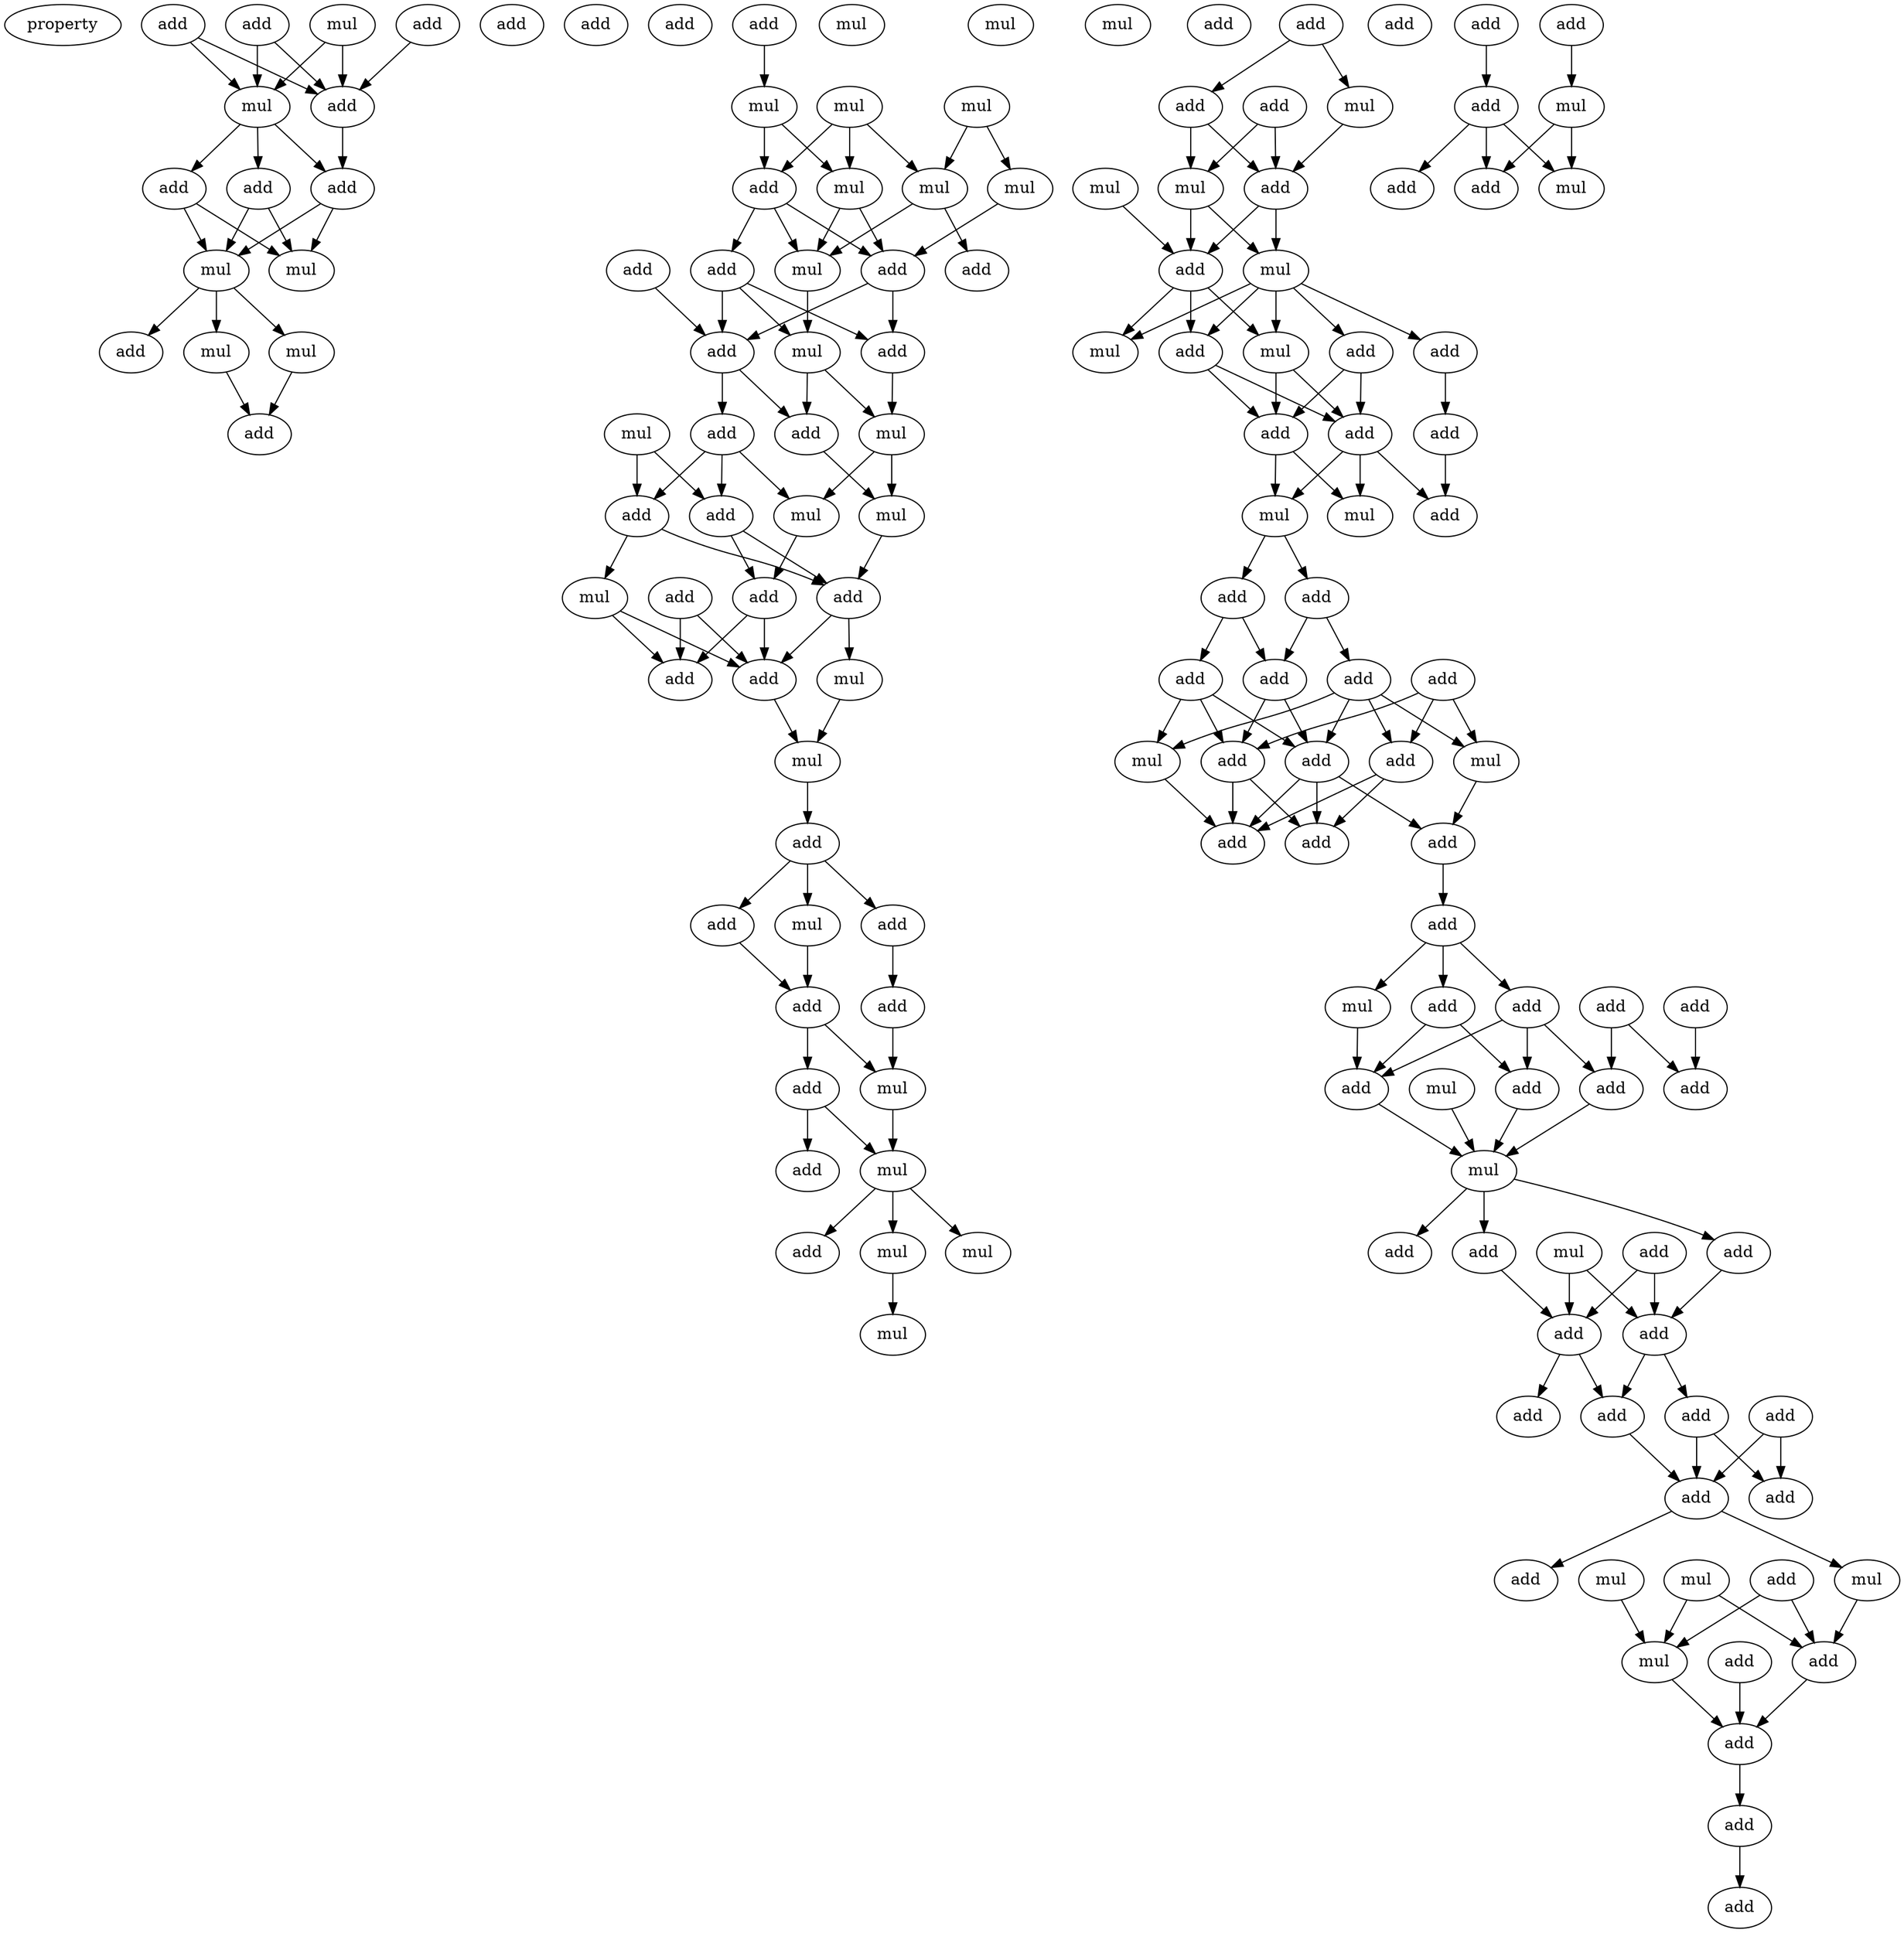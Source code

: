 digraph {
    node [fontcolor=black]
    property [mul=2,lf=1.5]
    0 [ label = add ];
    1 [ label = add ];
    2 [ label = add ];
    3 [ label = add ];
    4 [ label = mul ];
    5 [ label = mul ];
    6 [ label = add ];
    7 [ label = add ];
    8 [ label = add ];
    9 [ label = add ];
    10 [ label = mul ];
    11 [ label = mul ];
    12 [ label = add ];
    13 [ label = add ];
    14 [ label = mul ];
    15 [ label = mul ];
    16 [ label = add ];
    17 [ label = add ];
    18 [ label = add ];
    19 [ label = mul ];
    20 [ label = mul ];
    21 [ label = mul ];
    22 [ label = mul ];
    23 [ label = mul ];
    24 [ label = mul ];
    25 [ label = add ];
    26 [ label = add ];
    27 [ label = add ];
    28 [ label = add ];
    29 [ label = mul ];
    30 [ label = add ];
    31 [ label = add ];
    32 [ label = mul ];
    33 [ label = mul ];
    34 [ label = add ];
    35 [ label = add ];
    36 [ label = mul ];
    37 [ label = add ];
    38 [ label = mul ];
    39 [ label = add ];
    40 [ label = mul ];
    41 [ label = add ];
    42 [ label = mul ];
    43 [ label = add ];
    44 [ label = add ];
    45 [ label = mul ];
    46 [ label = add ];
    47 [ label = add ];
    48 [ label = add ];
    49 [ label = mul ];
    50 [ label = mul ];
    51 [ label = mul ];
    52 [ label = add ];
    53 [ label = add ];
    54 [ label = add ];
    55 [ label = mul ];
    56 [ label = mul ];
    57 [ label = add ];
    58 [ label = add ];
    59 [ label = add ];
    60 [ label = mul ];
    61 [ label = mul ];
    62 [ label = add ];
    63 [ label = add ];
    64 [ label = add ];
    65 [ label = mul ];
    66 [ label = mul ];
    67 [ label = mul ];
    68 [ label = add ];
    69 [ label = mul ];
    70 [ label = add ];
    71 [ label = add ];
    72 [ label = add ];
    73 [ label = mul ];
    74 [ label = mul ];
    75 [ label = add ];
    76 [ label = mul ];
    77 [ label = add ];
    78 [ label = mul ];
    79 [ label = mul ];
    80 [ label = add ];
    81 [ label = add ];
    82 [ label = add ];
    83 [ label = add ];
    84 [ label = add ];
    85 [ label = add ];
    86 [ label = mul ];
    87 [ label = mul ];
    88 [ label = add ];
    89 [ label = add ];
    90 [ label = add ];
    91 [ label = add ];
    92 [ label = add ];
    93 [ label = add ];
    94 [ label = add ];
    95 [ label = add ];
    96 [ label = mul ];
    97 [ label = add ];
    98 [ label = mul ];
    99 [ label = add ];
    100 [ label = add ];
    101 [ label = add ];
    102 [ label = add ];
    103 [ label = add ];
    104 [ label = add ];
    105 [ label = add ];
    106 [ label = add ];
    107 [ label = mul ];
    108 [ label = add ];
    109 [ label = mul ];
    110 [ label = add ];
    111 [ label = add ];
    112 [ label = add ];
    113 [ label = add ];
    114 [ label = mul ];
    115 [ label = add ];
    116 [ label = mul ];
    117 [ label = add ];
    118 [ label = add ];
    119 [ label = add ];
    120 [ label = add ];
    121 [ label = add ];
    122 [ label = add ];
    123 [ label = add ];
    124 [ label = add ];
    125 [ label = add ];
    126 [ label = add ];
    127 [ label = add ];
    128 [ label = mul ];
    129 [ label = mul ];
    130 [ label = mul ];
    131 [ label = add ];
    132 [ label = add ];
    133 [ label = add ];
    134 [ label = add ];
    135 [ label = mul ];
    136 [ label = add ];
    137 [ label = add ];
    138 [ label = add ];
    139 [ label = add ];
    140 [ label = mul ];
    141 [ label = add ];
    142 [ label = add ];
    143 [ label = add ];
    144 [ label = mul ];
    145 [ label = add ];
    0 -> 6 [ name = 0 ];
    1 -> 5 [ name = 1 ];
    1 -> 6 [ name = 2 ];
    3 -> 5 [ name = 3 ];
    3 -> 6 [ name = 4 ];
    4 -> 5 [ name = 5 ];
    4 -> 6 [ name = 6 ];
    5 -> 7 [ name = 7 ];
    5 -> 8 [ name = 8 ];
    5 -> 9 [ name = 9 ];
    6 -> 8 [ name = 10 ];
    7 -> 10 [ name = 11 ];
    7 -> 11 [ name = 12 ];
    8 -> 10 [ name = 13 ];
    8 -> 11 [ name = 14 ];
    9 -> 10 [ name = 15 ];
    9 -> 11 [ name = 16 ];
    10 -> 13 [ name = 17 ];
    10 -> 14 [ name = 18 ];
    10 -> 15 [ name = 19 ];
    14 -> 16 [ name = 20 ];
    15 -> 16 [ name = 21 ];
    18 -> 19 [ name = 22 ];
    19 -> 22 [ name = 23 ];
    19 -> 25 [ name = 24 ];
    20 -> 23 [ name = 25 ];
    20 -> 24 [ name = 26 ];
    21 -> 22 [ name = 27 ];
    21 -> 23 [ name = 28 ];
    21 -> 25 [ name = 29 ];
    22 -> 27 [ name = 30 ];
    22 -> 29 [ name = 31 ];
    23 -> 26 [ name = 32 ];
    23 -> 29 [ name = 33 ];
    24 -> 27 [ name = 34 ];
    25 -> 27 [ name = 35 ];
    25 -> 28 [ name = 36 ];
    25 -> 29 [ name = 37 ];
    27 -> 31 [ name = 38 ];
    27 -> 34 [ name = 39 ];
    28 -> 31 [ name = 40 ];
    28 -> 33 [ name = 41 ];
    28 -> 34 [ name = 42 ];
    29 -> 33 [ name = 43 ];
    30 -> 34 [ name = 44 ];
    31 -> 38 [ name = 45 ];
    33 -> 37 [ name = 46 ];
    33 -> 38 [ name = 47 ];
    34 -> 35 [ name = 48 ];
    34 -> 37 [ name = 49 ];
    35 -> 39 [ name = 50 ];
    35 -> 41 [ name = 51 ];
    35 -> 42 [ name = 52 ];
    36 -> 39 [ name = 53 ];
    36 -> 41 [ name = 54 ];
    37 -> 40 [ name = 55 ];
    38 -> 40 [ name = 56 ];
    38 -> 42 [ name = 57 ];
    39 -> 45 [ name = 58 ];
    39 -> 46 [ name = 59 ];
    40 -> 46 [ name = 60 ];
    41 -> 44 [ name = 61 ];
    41 -> 46 [ name = 62 ];
    42 -> 44 [ name = 63 ];
    43 -> 47 [ name = 64 ];
    43 -> 48 [ name = 65 ];
    44 -> 47 [ name = 66 ];
    44 -> 48 [ name = 67 ];
    45 -> 47 [ name = 68 ];
    45 -> 48 [ name = 69 ];
    46 -> 47 [ name = 70 ];
    46 -> 49 [ name = 71 ];
    47 -> 51 [ name = 72 ];
    49 -> 51 [ name = 73 ];
    51 -> 52 [ name = 74 ];
    52 -> 53 [ name = 75 ];
    52 -> 54 [ name = 76 ];
    52 -> 56 [ name = 77 ];
    53 -> 58 [ name = 78 ];
    54 -> 57 [ name = 79 ];
    56 -> 57 [ name = 80 ];
    57 -> 59 [ name = 81 ];
    57 -> 60 [ name = 82 ];
    58 -> 60 [ name = 83 ];
    59 -> 61 [ name = 84 ];
    59 -> 62 [ name = 85 ];
    60 -> 61 [ name = 86 ];
    61 -> 63 [ name = 87 ];
    61 -> 65 [ name = 88 ];
    61 -> 66 [ name = 89 ];
    65 -> 67 [ name = 90 ];
    68 -> 69 [ name = 91 ];
    68 -> 72 [ name = 92 ];
    69 -> 75 [ name = 93 ];
    70 -> 74 [ name = 94 ];
    70 -> 75 [ name = 95 ];
    72 -> 74 [ name = 96 ];
    72 -> 75 [ name = 97 ];
    73 -> 77 [ name = 98 ];
    74 -> 76 [ name = 99 ];
    74 -> 77 [ name = 100 ];
    75 -> 76 [ name = 101 ];
    75 -> 77 [ name = 102 ];
    76 -> 78 [ name = 103 ];
    76 -> 79 [ name = 104 ];
    76 -> 80 [ name = 105 ];
    76 -> 81 [ name = 106 ];
    76 -> 82 [ name = 107 ];
    77 -> 78 [ name = 108 ];
    77 -> 79 [ name = 109 ];
    77 -> 82 [ name = 110 ];
    79 -> 83 [ name = 111 ];
    79 -> 84 [ name = 112 ];
    80 -> 83 [ name = 113 ];
    80 -> 84 [ name = 114 ];
    81 -> 85 [ name = 115 ];
    82 -> 83 [ name = 116 ];
    82 -> 84 [ name = 117 ];
    83 -> 86 [ name = 118 ];
    83 -> 87 [ name = 119 ];
    83 -> 88 [ name = 120 ];
    84 -> 86 [ name = 121 ];
    84 -> 87 [ name = 122 ];
    85 -> 88 [ name = 123 ];
    86 -> 89 [ name = 124 ];
    86 -> 90 [ name = 125 ];
    89 -> 92 [ name = 126 ];
    89 -> 94 [ name = 127 ];
    90 -> 92 [ name = 128 ];
    90 -> 93 [ name = 129 ];
    91 -> 96 [ name = 130 ];
    91 -> 97 [ name = 131 ];
    91 -> 99 [ name = 132 ];
    92 -> 95 [ name = 133 ];
    92 -> 97 [ name = 134 ];
    93 -> 95 [ name = 135 ];
    93 -> 96 [ name = 136 ];
    93 -> 98 [ name = 137 ];
    93 -> 99 [ name = 138 ];
    94 -> 95 [ name = 139 ];
    94 -> 97 [ name = 140 ];
    94 -> 98 [ name = 141 ];
    95 -> 100 [ name = 142 ];
    95 -> 101 [ name = 143 ];
    95 -> 102 [ name = 144 ];
    96 -> 102 [ name = 145 ];
    97 -> 100 [ name = 146 ];
    97 -> 101 [ name = 147 ];
    98 -> 101 [ name = 148 ];
    99 -> 100 [ name = 149 ];
    99 -> 101 [ name = 150 ];
    102 -> 103 [ name = 151 ];
    103 -> 106 [ name = 152 ];
    103 -> 107 [ name = 153 ];
    103 -> 108 [ name = 154 ];
    104 -> 112 [ name = 155 ];
    105 -> 110 [ name = 156 ];
    105 -> 112 [ name = 157 ];
    106 -> 111 [ name = 158 ];
    106 -> 113 [ name = 159 ];
    107 -> 111 [ name = 160 ];
    108 -> 110 [ name = 161 ];
    108 -> 111 [ name = 162 ];
    108 -> 113 [ name = 163 ];
    109 -> 114 [ name = 164 ];
    110 -> 114 [ name = 165 ];
    111 -> 114 [ name = 166 ];
    113 -> 114 [ name = 167 ];
    114 -> 115 [ name = 168 ];
    114 -> 117 [ name = 169 ];
    114 -> 119 [ name = 170 ];
    116 -> 120 [ name = 171 ];
    116 -> 121 [ name = 172 ];
    117 -> 120 [ name = 173 ];
    118 -> 120 [ name = 174 ];
    118 -> 121 [ name = 175 ];
    119 -> 121 [ name = 176 ];
    120 -> 122 [ name = 177 ];
    120 -> 124 [ name = 178 ];
    121 -> 124 [ name = 179 ];
    121 -> 125 [ name = 180 ];
    122 -> 126 [ name = 181 ];
    122 -> 127 [ name = 182 ];
    123 -> 126 [ name = 183 ];
    123 -> 127 [ name = 184 ];
    124 -> 127 [ name = 185 ];
    127 -> 128 [ name = 186 ];
    127 -> 132 [ name = 187 ];
    128 -> 133 [ name = 188 ];
    129 -> 133 [ name = 189 ];
    129 -> 135 [ name = 190 ];
    130 -> 135 [ name = 191 ];
    131 -> 133 [ name = 192 ];
    131 -> 135 [ name = 193 ];
    133 -> 136 [ name = 194 ];
    134 -> 136 [ name = 195 ];
    135 -> 136 [ name = 196 ];
    136 -> 137 [ name = 197 ];
    137 -> 141 [ name = 198 ];
    138 -> 142 [ name = 199 ];
    139 -> 140 [ name = 200 ];
    140 -> 144 [ name = 201 ];
    140 -> 145 [ name = 202 ];
    142 -> 143 [ name = 203 ];
    142 -> 144 [ name = 204 ];
    142 -> 145 [ name = 205 ];
}
